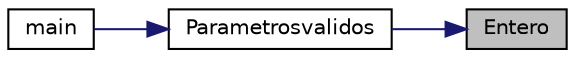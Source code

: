 digraph "Entero"
{
 // INTERACTIVE_SVG=YES
 // LATEX_PDF_SIZE
  edge [fontname="Helvetica",fontsize="10",labelfontname="Helvetica",labelfontsize="10"];
  node [fontname="Helvetica",fontsize="10",shape=record];
  rankdir="RL";
  Node1 [label="Entero",height=0.2,width=0.4,color="black", fillcolor="grey75", style="filled", fontcolor="black",tooltip="Comprueba si la string que se introduce es un entero."];
  Node1 -> Node2 [dir="back",color="midnightblue",fontsize="10",style="solid",fontname="Helvetica"];
  Node2 [label="Parametrosvalidos",height=0.2,width=0.4,color="black", fillcolor="white", style="filled",URL="$funciones__cripto_8h.html#abc4abacde1d85af9efc72f4b33cada4e",tooltip="Comprueba que los parámetros introducidos en el programa son válidos."];
  Node2 -> Node3 [dir="back",color="midnightblue",fontsize="10",style="solid",fontname="Helvetica"];
  Node3 [label="main",height=0.2,width=0.4,color="black", fillcolor="white", style="filled",URL="$cripto_8cc.html#a166c7c813d42d4aeabfe6f4818864170",tooltip="Función principal."];
}
